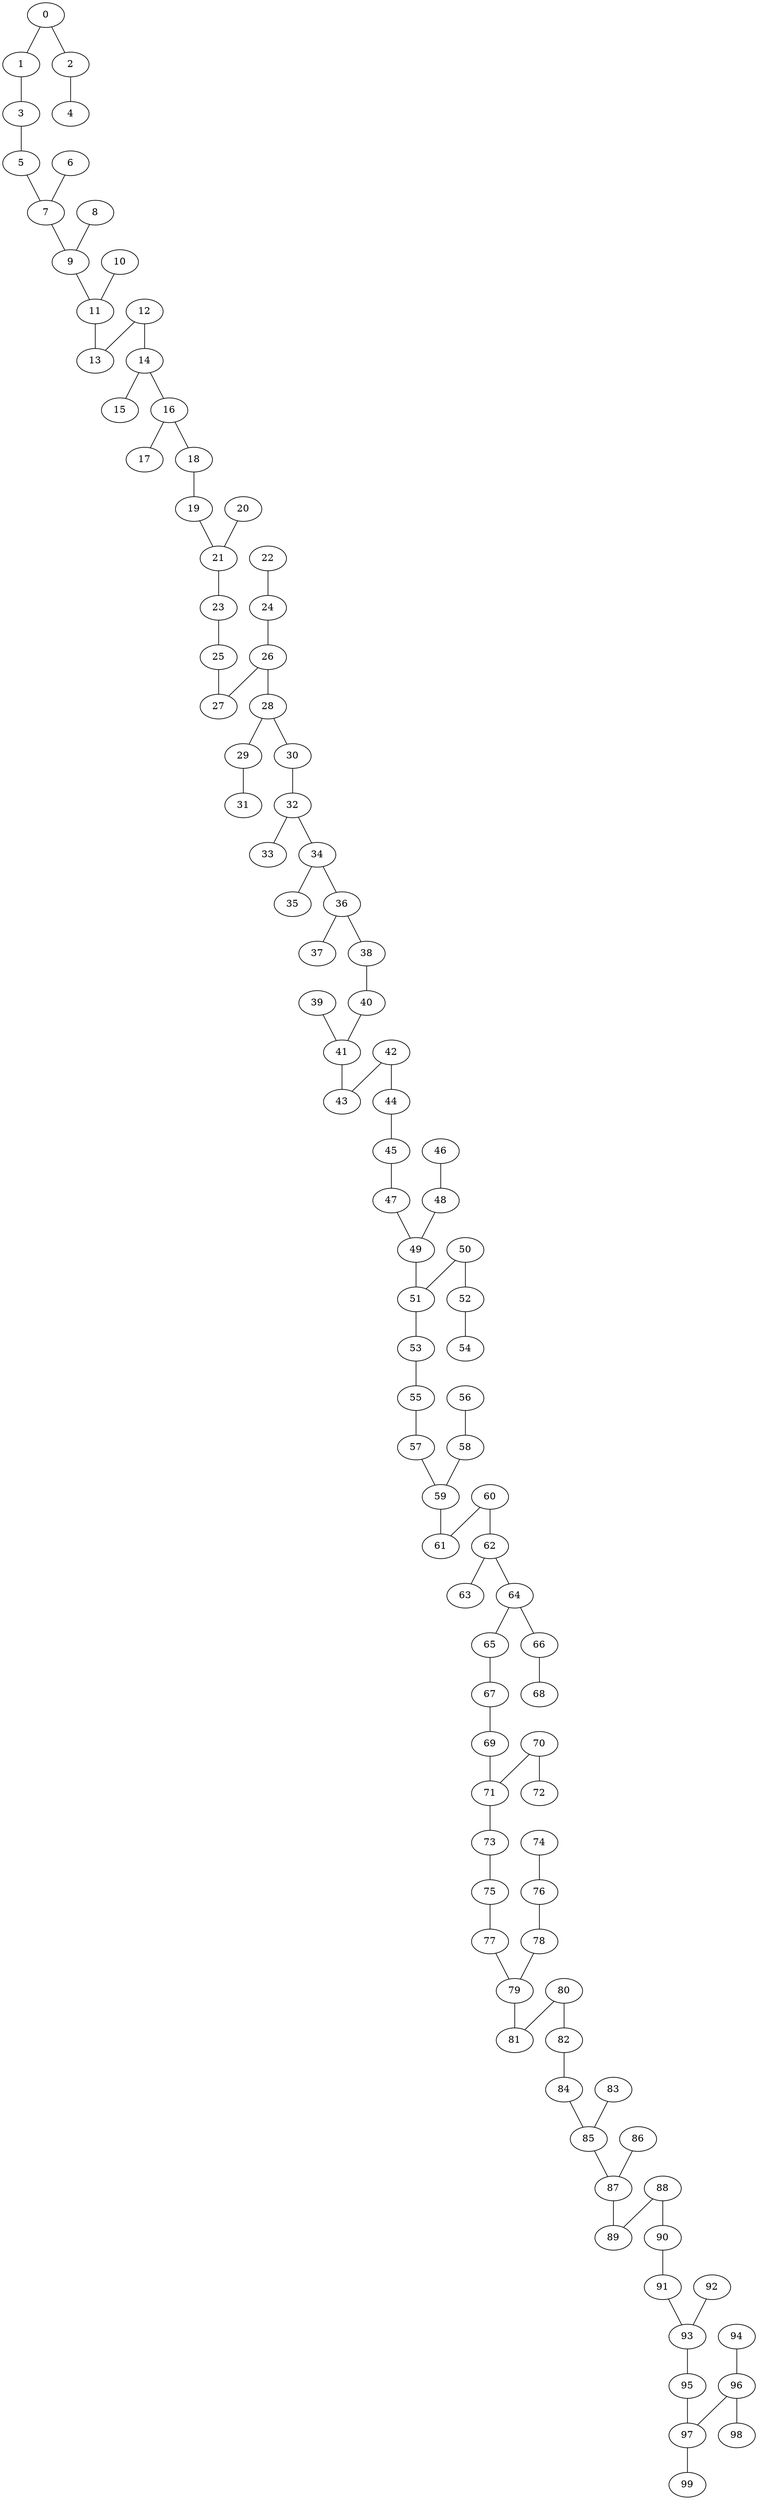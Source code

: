 graph grafoMalla_2_50_KruskalI_MST  {
0;
1;
2;
3;
4;
5;
6;
7;
8;
9;
10;
11;
12;
13;
14;
15;
16;
17;
18;
19;
20;
21;
22;
23;
24;
25;
26;
27;
28;
29;
30;
31;
32;
33;
34;
35;
36;
37;
38;
39;
40;
41;
42;
43;
44;
45;
46;
47;
48;
49;
50;
51;
52;
53;
54;
55;
56;
57;
58;
59;
60;
61;
62;
63;
64;
65;
66;
67;
68;
69;
70;
71;
72;
73;
74;
75;
76;
77;
78;
79;
80;
81;
82;
83;
84;
85;
86;
87;
88;
89;
90;
91;
92;
93;
94;
95;
96;
97;
98;
99;
44 -- 45;
93 -- 95;
34 -- 36;
41 -- 43;
42 -- 44;
69 -- 71;
42 -- 43;
28 -- 30;
47 -- 49;
94 -- 96;
19 -- 21;
36 -- 38;
36 -- 37;
5 -- 7;
22 -- 24;
23 -- 25;
51 -- 53;
84 -- 85;
59 -- 61;
9 -- 11;
30 -- 32;
46 -- 48;
0 -- 2;
2 -- 4;
12 -- 14;
70 -- 72;
75 -- 77;
10 -- 11;
14 -- 15;
26 -- 27;
49 -- 51;
65 -- 67;
80 -- 82;
3 -- 5;
21 -- 23;
50 -- 52;
60 -- 62;
14 -- 16;
67 -- 69;
24 -- 26;
70 -- 71;
40 -- 41;
79 -- 81;
58 -- 59;
90 -- 91;
28 -- 29;
39 -- 41;
92 -- 93;
32 -- 34;
45 -- 47;
76 -- 78;
87 -- 89;
88 -- 90;
97 -- 99;
18 -- 19;
20 -- 21;
53 -- 55;
6 -- 7;
62 -- 64;
73 -- 75;
88 -- 89;
0 -- 1;
62 -- 63;
66 -- 68;
80 -- 81;
7 -- 9;
52 -- 54;
74 -- 76;
11 -- 13;
32 -- 33;
86 -- 87;
95 -- 97;
55 -- 57;
64 -- 65;
78 -- 79;
96 -- 98;
48 -- 49;
50 -- 51;
57 -- 59;
64 -- 66;
77 -- 79;
12 -- 13;
16 -- 17;
85 -- 87;
91 -- 93;
96 -- 97;
34 -- 35;
38 -- 40;
56 -- 58;
60 -- 61;
16 -- 18;
1 -- 3;
71 -- 73;
82 -- 84;
8 -- 9;
25 -- 27;
26 -- 28;
29 -- 31;
83 -- 85;
}